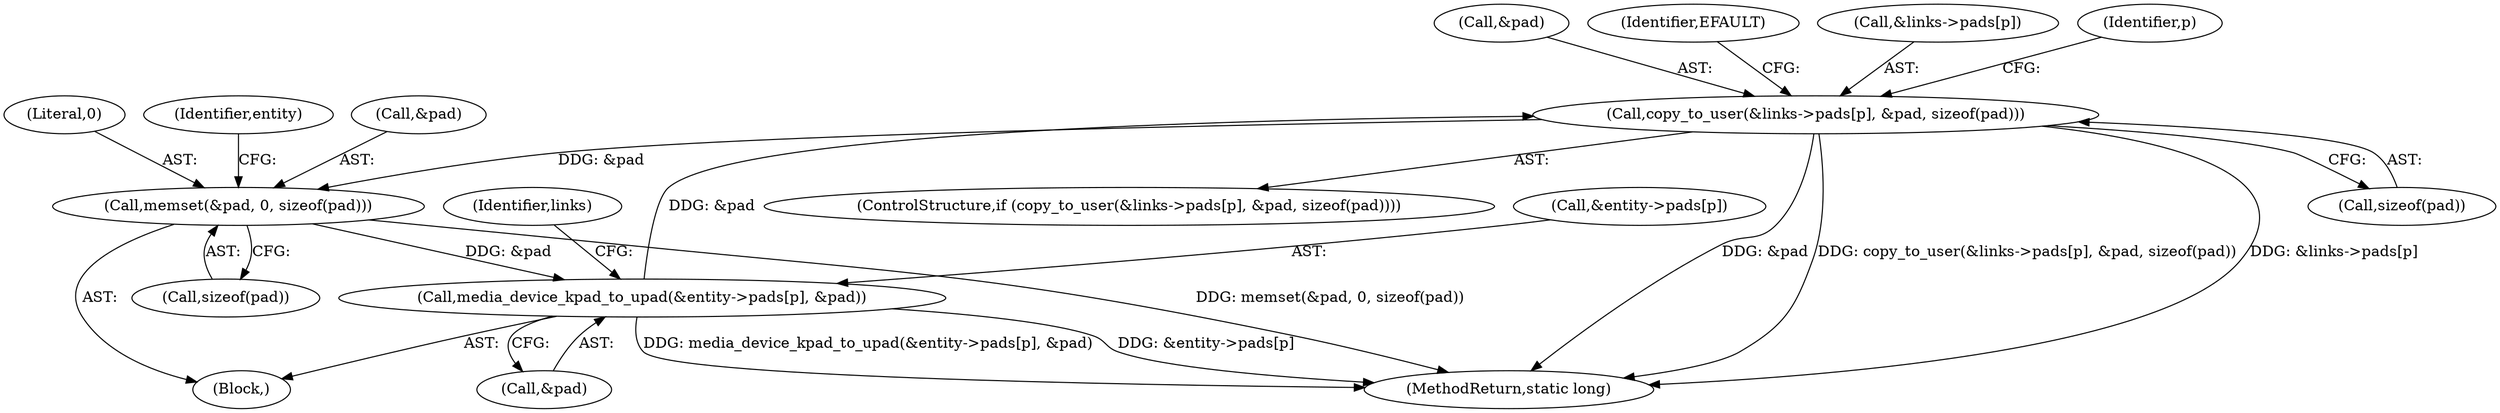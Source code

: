 digraph "0_linux_c88e739b1fad662240e99ecbd0bdaac871717987@API" {
"1000155" [label="(Call,copy_to_user(&links->pads[p], &pad, sizeof(pad)))"];
"1000145" [label="(Call,media_device_kpad_to_upad(&entity->pads[p], &pad))"];
"1000139" [label="(Call,memset(&pad, 0, sizeof(pad)))"];
"1000155" [label="(Call,copy_to_user(&links->pads[p], &pad, sizeof(pad)))"];
"1000152" [label="(Call,&pad)"];
"1000142" [label="(Literal,0)"];
"1000143" [label="(Call,sizeof(pad))"];
"1000159" [label="(Identifier,links)"];
"1000164" [label="(Call,sizeof(pad))"];
"1000162" [label="(Call,&pad)"];
"1000149" [label="(Identifier,entity)"];
"1000264" [label="(MethodReturn,static long)"];
"1000139" [label="(Call,memset(&pad, 0, sizeof(pad)))"];
"1000168" [label="(Identifier,EFAULT)"];
"1000156" [label="(Call,&links->pads[p])"];
"1000137" [label="(Block,)"];
"1000136" [label="(Identifier,p)"];
"1000146" [label="(Call,&entity->pads[p])"];
"1000140" [label="(Call,&pad)"];
"1000154" [label="(ControlStructure,if (copy_to_user(&links->pads[p], &pad, sizeof(pad))))"];
"1000145" [label="(Call,media_device_kpad_to_upad(&entity->pads[p], &pad))"];
"1000155" [label="(Call,copy_to_user(&links->pads[p], &pad, sizeof(pad)))"];
"1000155" -> "1000154"  [label="AST: "];
"1000155" -> "1000164"  [label="CFG: "];
"1000156" -> "1000155"  [label="AST: "];
"1000162" -> "1000155"  [label="AST: "];
"1000164" -> "1000155"  [label="AST: "];
"1000168" -> "1000155"  [label="CFG: "];
"1000136" -> "1000155"  [label="CFG: "];
"1000155" -> "1000264"  [label="DDG: copy_to_user(&links->pads[p], &pad, sizeof(pad))"];
"1000155" -> "1000264"  [label="DDG: &links->pads[p]"];
"1000155" -> "1000264"  [label="DDG: &pad"];
"1000155" -> "1000139"  [label="DDG: &pad"];
"1000145" -> "1000155"  [label="DDG: &pad"];
"1000145" -> "1000137"  [label="AST: "];
"1000145" -> "1000152"  [label="CFG: "];
"1000146" -> "1000145"  [label="AST: "];
"1000152" -> "1000145"  [label="AST: "];
"1000159" -> "1000145"  [label="CFG: "];
"1000145" -> "1000264"  [label="DDG: media_device_kpad_to_upad(&entity->pads[p], &pad)"];
"1000145" -> "1000264"  [label="DDG: &entity->pads[p]"];
"1000139" -> "1000145"  [label="DDG: &pad"];
"1000139" -> "1000137"  [label="AST: "];
"1000139" -> "1000143"  [label="CFG: "];
"1000140" -> "1000139"  [label="AST: "];
"1000142" -> "1000139"  [label="AST: "];
"1000143" -> "1000139"  [label="AST: "];
"1000149" -> "1000139"  [label="CFG: "];
"1000139" -> "1000264"  [label="DDG: memset(&pad, 0, sizeof(pad))"];
}
